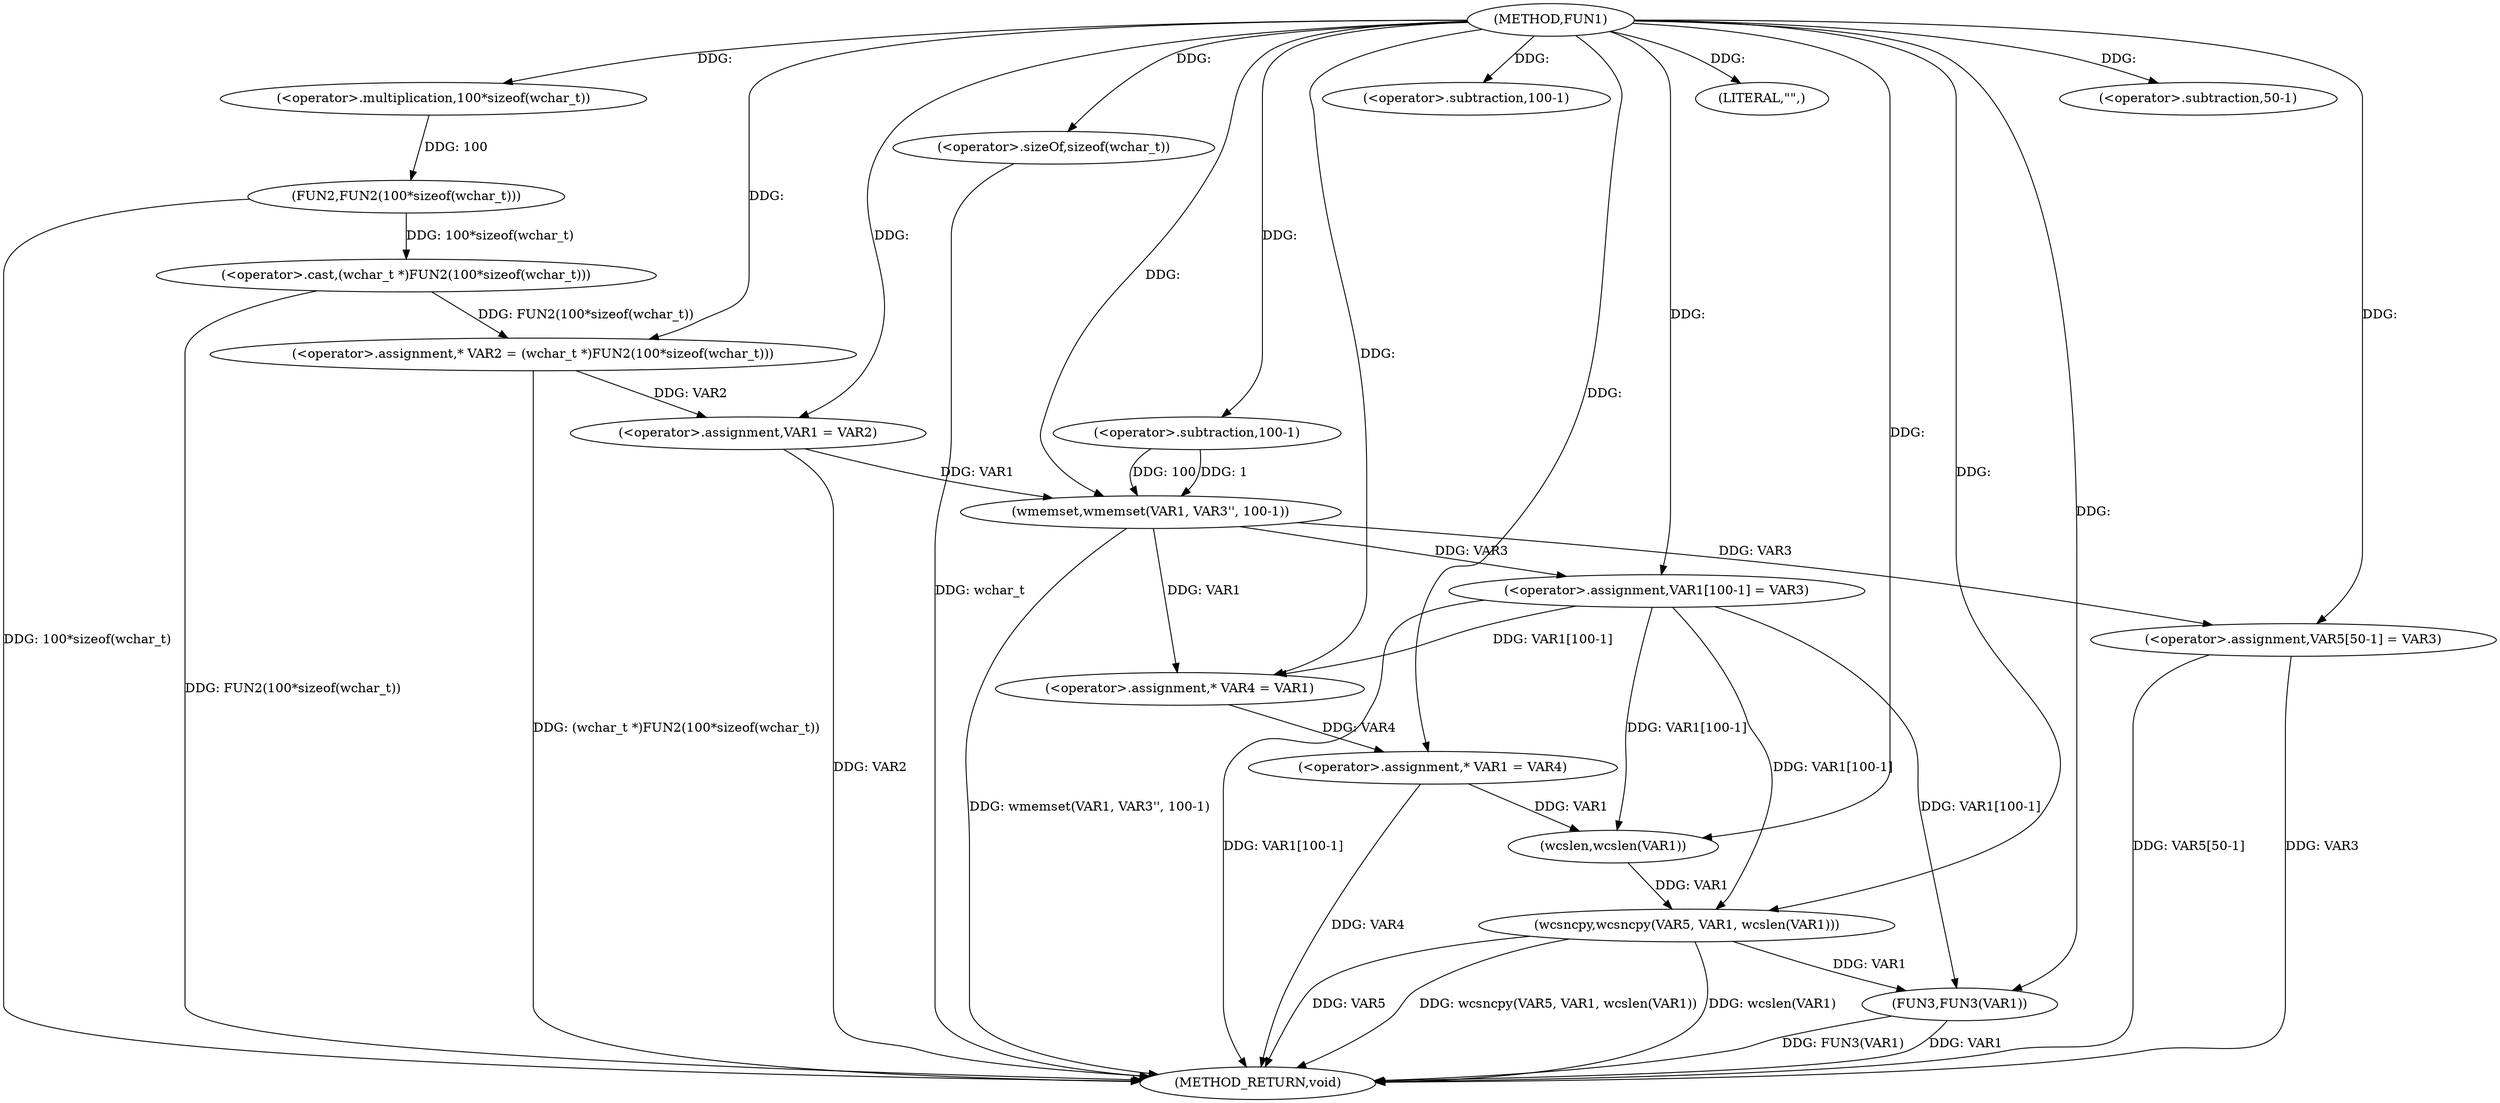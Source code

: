 digraph FUN1 {  
"1000100" [label = "(METHOD,FUN1)" ]
"1000154" [label = "(METHOD_RETURN,void)" ]
"1000104" [label = "(<operator>.assignment,* VAR2 = (wchar_t *)FUN2(100*sizeof(wchar_t)))" ]
"1000106" [label = "(<operator>.cast,(wchar_t *)FUN2(100*sizeof(wchar_t)))" ]
"1000108" [label = "(FUN2,FUN2(100*sizeof(wchar_t)))" ]
"1000109" [label = "(<operator>.multiplication,100*sizeof(wchar_t))" ]
"1000111" [label = "(<operator>.sizeOf,sizeof(wchar_t))" ]
"1000113" [label = "(<operator>.assignment,VAR1 = VAR2)" ]
"1000116" [label = "(wmemset,wmemset(VAR1, VAR3'', 100-1))" ]
"1000119" [label = "(<operator>.subtraction,100-1)" ]
"1000122" [label = "(<operator>.assignment,VAR1[100-1] = VAR3)" ]
"1000125" [label = "(<operator>.subtraction,100-1)" ]
"1000131" [label = "(<operator>.assignment,* VAR4 = VAR1)" ]
"1000135" [label = "(<operator>.assignment,* VAR1 = VAR4)" ]
"1000139" [label = "(LITERAL,\"\",)" ]
"1000140" [label = "(wcsncpy,wcsncpy(VAR5, VAR1, wcslen(VAR1)))" ]
"1000143" [label = "(wcslen,wcslen(VAR1))" ]
"1000145" [label = "(<operator>.assignment,VAR5[50-1] = VAR3)" ]
"1000148" [label = "(<operator>.subtraction,50-1)" ]
"1000152" [label = "(FUN3,FUN3(VAR1))" ]
  "1000106" -> "1000154"  [ label = "DDG: FUN2(100*sizeof(wchar_t))"] 
  "1000145" -> "1000154"  [ label = "DDG: VAR3"] 
  "1000113" -> "1000154"  [ label = "DDG: VAR2"] 
  "1000152" -> "1000154"  [ label = "DDG: VAR1"] 
  "1000111" -> "1000154"  [ label = "DDG: wchar_t"] 
  "1000145" -> "1000154"  [ label = "DDG: VAR5[50-1]"] 
  "1000122" -> "1000154"  [ label = "DDG: VAR1[100-1]"] 
  "1000140" -> "1000154"  [ label = "DDG: VAR5"] 
  "1000140" -> "1000154"  [ label = "DDG: wcsncpy(VAR5, VAR1, wcslen(VAR1))"] 
  "1000152" -> "1000154"  [ label = "DDG: FUN3(VAR1)"] 
  "1000140" -> "1000154"  [ label = "DDG: wcslen(VAR1)"] 
  "1000116" -> "1000154"  [ label = "DDG: wmemset(VAR1, VAR3'', 100-1)"] 
  "1000135" -> "1000154"  [ label = "DDG: VAR4"] 
  "1000104" -> "1000154"  [ label = "DDG: (wchar_t *)FUN2(100*sizeof(wchar_t))"] 
  "1000108" -> "1000154"  [ label = "DDG: 100*sizeof(wchar_t)"] 
  "1000106" -> "1000104"  [ label = "DDG: FUN2(100*sizeof(wchar_t))"] 
  "1000100" -> "1000104"  [ label = "DDG: "] 
  "1000108" -> "1000106"  [ label = "DDG: 100*sizeof(wchar_t)"] 
  "1000109" -> "1000108"  [ label = "DDG: 100"] 
  "1000100" -> "1000109"  [ label = "DDG: "] 
  "1000100" -> "1000111"  [ label = "DDG: "] 
  "1000104" -> "1000113"  [ label = "DDG: VAR2"] 
  "1000100" -> "1000113"  [ label = "DDG: "] 
  "1000113" -> "1000116"  [ label = "DDG: VAR1"] 
  "1000100" -> "1000116"  [ label = "DDG: "] 
  "1000119" -> "1000116"  [ label = "DDG: 100"] 
  "1000119" -> "1000116"  [ label = "DDG: 1"] 
  "1000100" -> "1000119"  [ label = "DDG: "] 
  "1000116" -> "1000122"  [ label = "DDG: VAR3"] 
  "1000100" -> "1000122"  [ label = "DDG: "] 
  "1000100" -> "1000125"  [ label = "DDG: "] 
  "1000116" -> "1000131"  [ label = "DDG: VAR1"] 
  "1000122" -> "1000131"  [ label = "DDG: VAR1[100-1]"] 
  "1000100" -> "1000131"  [ label = "DDG: "] 
  "1000131" -> "1000135"  [ label = "DDG: VAR4"] 
  "1000100" -> "1000135"  [ label = "DDG: "] 
  "1000100" -> "1000139"  [ label = "DDG: "] 
  "1000100" -> "1000140"  [ label = "DDG: "] 
  "1000122" -> "1000140"  [ label = "DDG: VAR1[100-1]"] 
  "1000143" -> "1000140"  [ label = "DDG: VAR1"] 
  "1000122" -> "1000143"  [ label = "DDG: VAR1[100-1]"] 
  "1000135" -> "1000143"  [ label = "DDG: VAR1"] 
  "1000100" -> "1000143"  [ label = "DDG: "] 
  "1000100" -> "1000145"  [ label = "DDG: "] 
  "1000116" -> "1000145"  [ label = "DDG: VAR3"] 
  "1000100" -> "1000148"  [ label = "DDG: "] 
  "1000140" -> "1000152"  [ label = "DDG: VAR1"] 
  "1000122" -> "1000152"  [ label = "DDG: VAR1[100-1]"] 
  "1000100" -> "1000152"  [ label = "DDG: "] 
}
